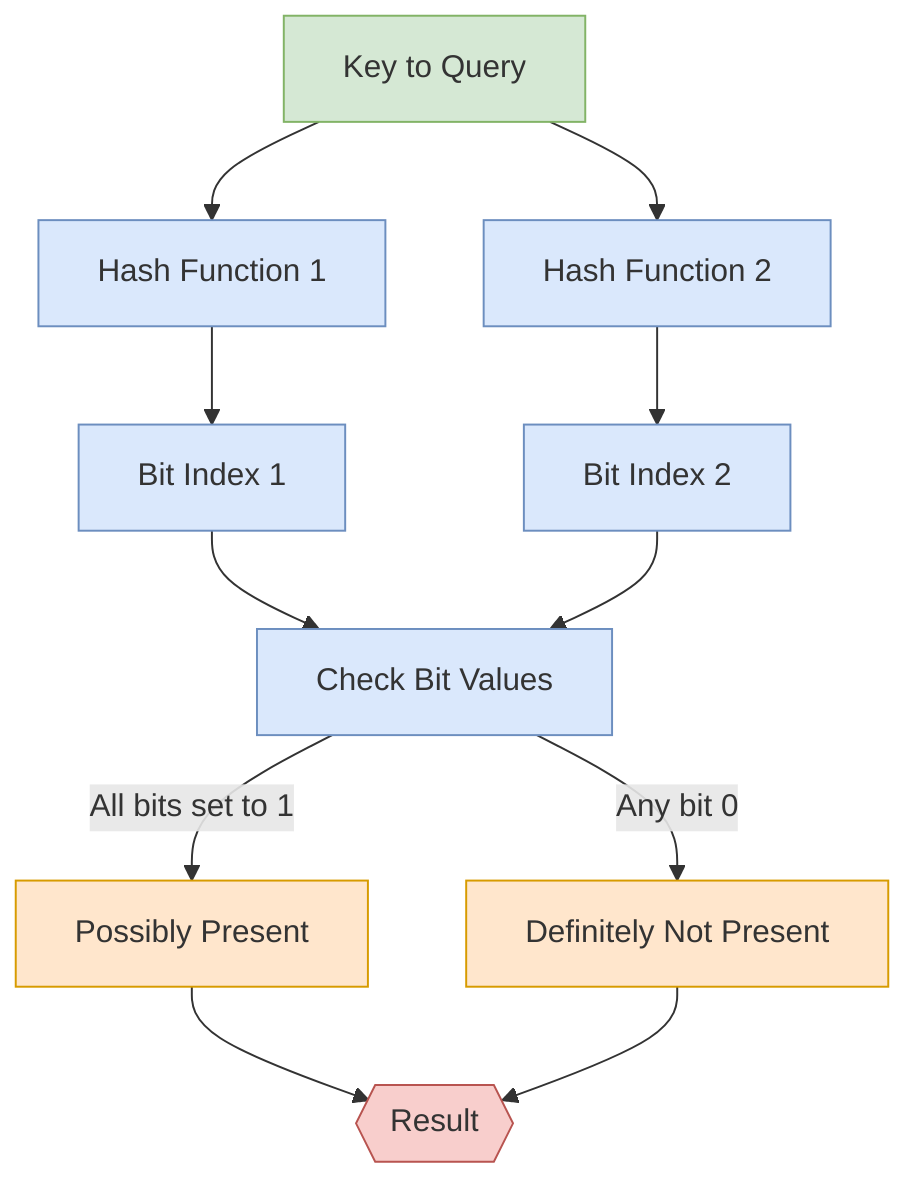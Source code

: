 graph TD
    key["Key to Query"]
    hash1["Hash Function 1"]
    hash2["Hash Function 2"]
    index1["Bit Index 1"]
    index2["Bit Index 2"]
    check["Check Bit Values"]
    result{{"Result"}}
    
    key --> hash1
    key --> hash2
    hash1 --> index1
    hash2 --> index2
    index1 --> check
    index2 --> check
    check -->|"All bits set to 1"| resultTrue["Possibly Present"]
    check -->|"Any bit 0"| resultFalse["Definitely Not Present"]
    resultTrue --> result
    resultFalse --> result
    
    classDef default fill:#f9f9f9,stroke:#333,stroke-width:1px
    classDef input fill:#d5e8d4,stroke:#82b366,stroke-width:1px
    classDef process fill:#dae8fc,stroke:#6c8ebf,stroke-width:1px
    classDef output fill:#ffe6cc,stroke:#d79b00,stroke-width:1px
    classDef result fill:#f8cecc,stroke:#b85450,stroke-width:1px
    
    class key input
    class hash1,hash2,index1,index2,check process
    class resultTrue,resultFalse output
    class result result